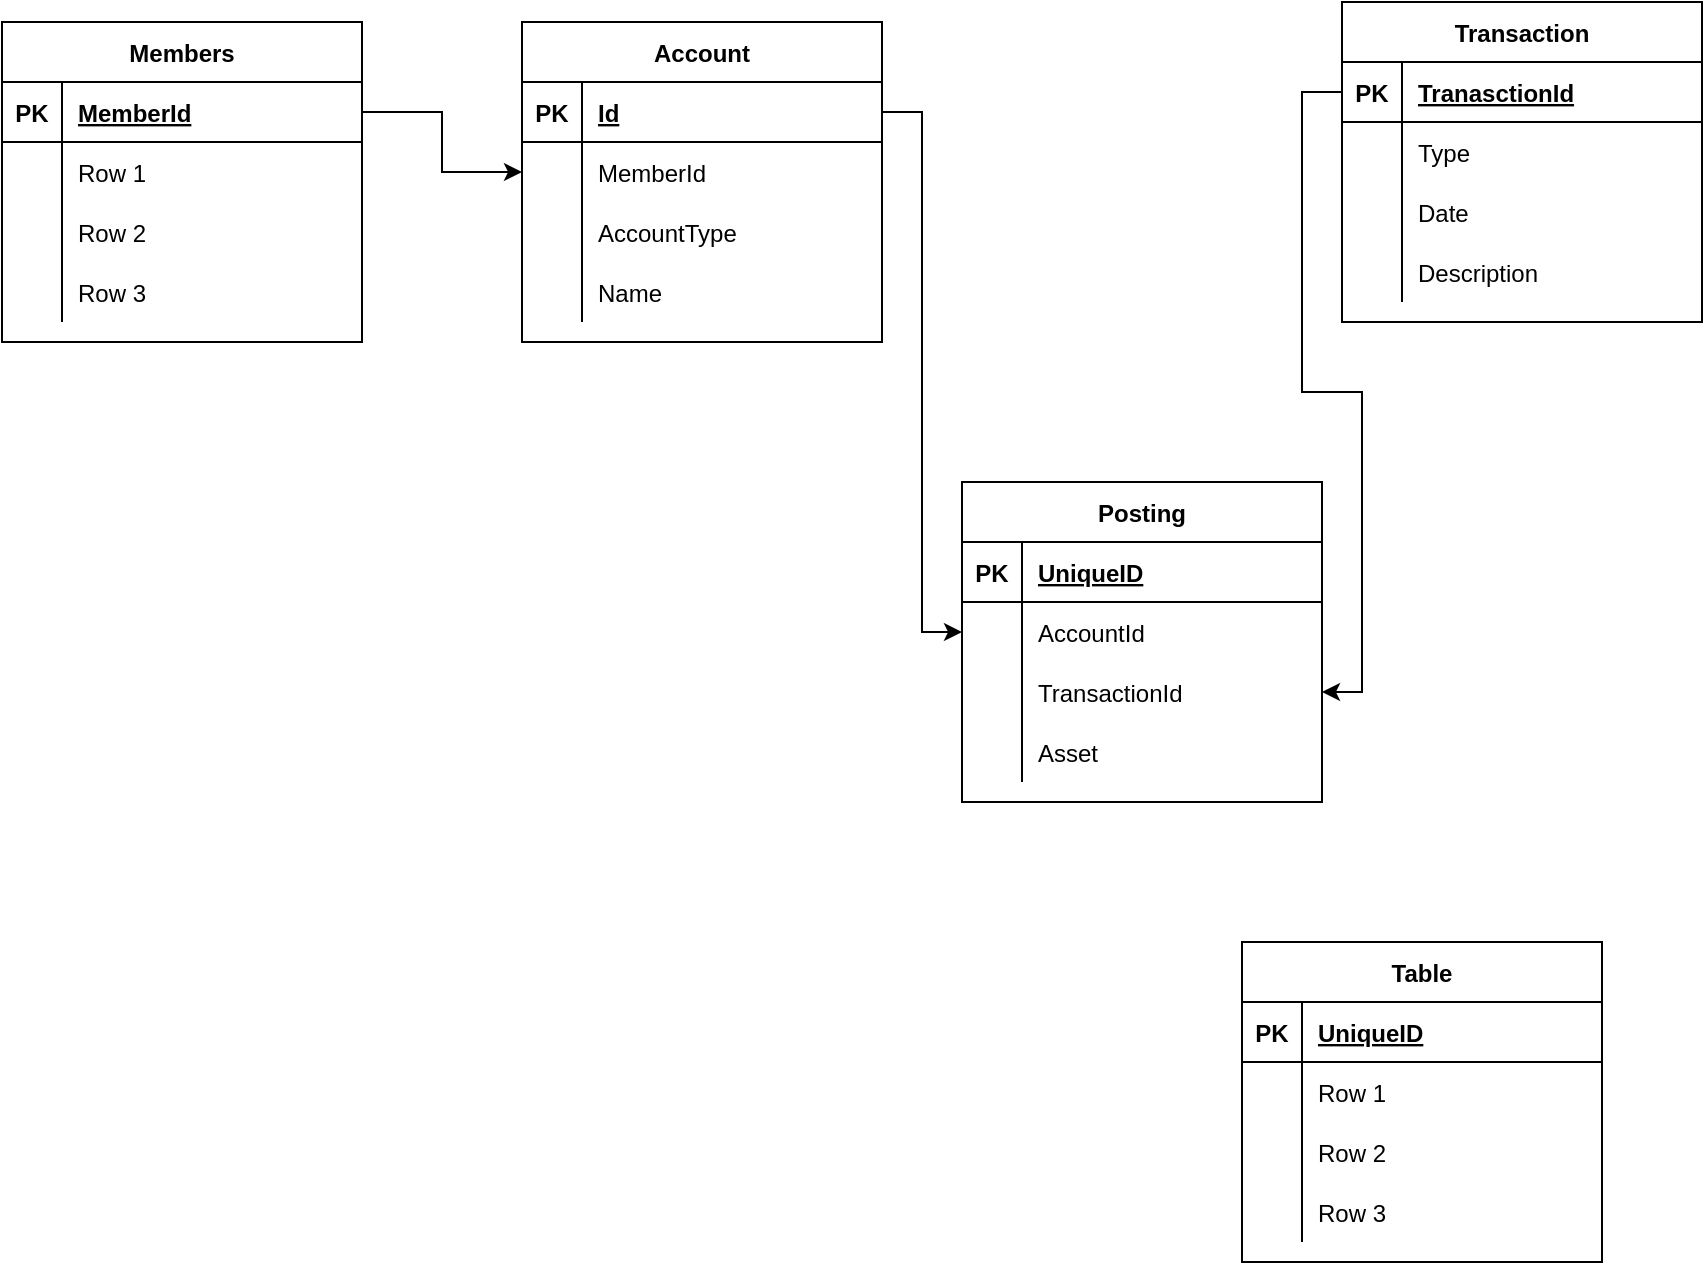 <mxfile version="14.1.1" type="github"><diagram id="Kn3TakfK09KR7DWqzvsR" name="Page-1"><mxGraphModel dx="2100" dy="1109" grid="1" gridSize="10" guides="1" tooltips="1" connect="1" arrows="1" fold="1" page="1" pageScale="1" pageWidth="850" pageHeight="1100" math="0" shadow="0"><root><mxCell id="0"/><mxCell id="1" parent="0"/><mxCell id="aBHBfwDKx4_2FihAk67w-37" value="Account" style="shape=table;startSize=30;container=1;collapsible=1;childLayout=tableLayout;fixedRows=1;rowLines=0;fontStyle=1;align=center;resizeLast=1;" parent="1" vertex="1"><mxGeometry x="230" y="90" width="180" height="160" as="geometry"/></mxCell><mxCell id="aBHBfwDKx4_2FihAk67w-38" value="" style="shape=partialRectangle;collapsible=0;dropTarget=0;pointerEvents=0;fillColor=none;top=0;left=0;bottom=1;right=0;points=[[0,0.5],[1,0.5]];portConstraint=eastwest;" parent="aBHBfwDKx4_2FihAk67w-37" vertex="1"><mxGeometry y="30" width="180" height="30" as="geometry"/></mxCell><mxCell id="aBHBfwDKx4_2FihAk67w-39" value="PK" style="shape=partialRectangle;connectable=0;fillColor=none;top=0;left=0;bottom=0;right=0;fontStyle=1;overflow=hidden;" parent="aBHBfwDKx4_2FihAk67w-38" vertex="1"><mxGeometry width="30" height="30" as="geometry"/></mxCell><mxCell id="aBHBfwDKx4_2FihAk67w-40" value="Id" style="shape=partialRectangle;connectable=0;fillColor=none;top=0;left=0;bottom=0;right=0;align=left;spacingLeft=6;fontStyle=5;overflow=hidden;" parent="aBHBfwDKx4_2FihAk67w-38" vertex="1"><mxGeometry x="30" width="150" height="30" as="geometry"/></mxCell><mxCell id="aBHBfwDKx4_2FihAk67w-41" value="" style="shape=partialRectangle;collapsible=0;dropTarget=0;pointerEvents=0;fillColor=none;top=0;left=0;bottom=0;right=0;points=[[0,0.5],[1,0.5]];portConstraint=eastwest;" parent="aBHBfwDKx4_2FihAk67w-37" vertex="1"><mxGeometry y="60" width="180" height="30" as="geometry"/></mxCell><mxCell id="aBHBfwDKx4_2FihAk67w-42" value="" style="shape=partialRectangle;connectable=0;fillColor=none;top=0;left=0;bottom=0;right=0;editable=1;overflow=hidden;" parent="aBHBfwDKx4_2FihAk67w-41" vertex="1"><mxGeometry width="30" height="30" as="geometry"/></mxCell><mxCell id="aBHBfwDKx4_2FihAk67w-43" value="MemberId" style="shape=partialRectangle;connectable=0;fillColor=none;top=0;left=0;bottom=0;right=0;align=left;spacingLeft=6;overflow=hidden;" parent="aBHBfwDKx4_2FihAk67w-41" vertex="1"><mxGeometry x="30" width="150" height="30" as="geometry"/></mxCell><mxCell id="aBHBfwDKx4_2FihAk67w-44" value="" style="shape=partialRectangle;collapsible=0;dropTarget=0;pointerEvents=0;fillColor=none;top=0;left=0;bottom=0;right=0;points=[[0,0.5],[1,0.5]];portConstraint=eastwest;" parent="aBHBfwDKx4_2FihAk67w-37" vertex="1"><mxGeometry y="90" width="180" height="30" as="geometry"/></mxCell><mxCell id="aBHBfwDKx4_2FihAk67w-45" value="" style="shape=partialRectangle;connectable=0;fillColor=none;top=0;left=0;bottom=0;right=0;editable=1;overflow=hidden;" parent="aBHBfwDKx4_2FihAk67w-44" vertex="1"><mxGeometry width="30" height="30" as="geometry"/></mxCell><mxCell id="aBHBfwDKx4_2FihAk67w-46" value="AccountType" style="shape=partialRectangle;connectable=0;fillColor=none;top=0;left=0;bottom=0;right=0;align=left;spacingLeft=6;overflow=hidden;" parent="aBHBfwDKx4_2FihAk67w-44" vertex="1"><mxGeometry x="30" width="150" height="30" as="geometry"/></mxCell><mxCell id="aBHBfwDKx4_2FihAk67w-47" value="" style="shape=partialRectangle;collapsible=0;dropTarget=0;pointerEvents=0;fillColor=none;top=0;left=0;bottom=0;right=0;points=[[0,0.5],[1,0.5]];portConstraint=eastwest;" parent="aBHBfwDKx4_2FihAk67w-37" vertex="1"><mxGeometry y="120" width="180" height="30" as="geometry"/></mxCell><mxCell id="aBHBfwDKx4_2FihAk67w-48" value="" style="shape=partialRectangle;connectable=0;fillColor=none;top=0;left=0;bottom=0;right=0;editable=1;overflow=hidden;" parent="aBHBfwDKx4_2FihAk67w-47" vertex="1"><mxGeometry width="30" height="30" as="geometry"/></mxCell><mxCell id="aBHBfwDKx4_2FihAk67w-49" value="Name" style="shape=partialRectangle;connectable=0;fillColor=none;top=0;left=0;bottom=0;right=0;align=left;spacingLeft=6;overflow=hidden;" parent="aBHBfwDKx4_2FihAk67w-47" vertex="1"><mxGeometry x="30" width="150" height="30" as="geometry"/></mxCell><mxCell id="aBHBfwDKx4_2FihAk67w-76" value="Transaction" style="shape=table;startSize=30;container=1;collapsible=1;childLayout=tableLayout;fixedRows=1;rowLines=0;fontStyle=1;align=center;resizeLast=1;" parent="1" vertex="1"><mxGeometry x="640" y="80" width="180" height="160" as="geometry"/></mxCell><mxCell id="aBHBfwDKx4_2FihAk67w-77" value="" style="shape=partialRectangle;collapsible=0;dropTarget=0;pointerEvents=0;fillColor=none;top=0;left=0;bottom=1;right=0;points=[[0,0.5],[1,0.5]];portConstraint=eastwest;" parent="aBHBfwDKx4_2FihAk67w-76" vertex="1"><mxGeometry y="30" width="180" height="30" as="geometry"/></mxCell><mxCell id="aBHBfwDKx4_2FihAk67w-78" value="PK" style="shape=partialRectangle;connectable=0;fillColor=none;top=0;left=0;bottom=0;right=0;fontStyle=1;overflow=hidden;" parent="aBHBfwDKx4_2FihAk67w-77" vertex="1"><mxGeometry width="30" height="30" as="geometry"/></mxCell><mxCell id="aBHBfwDKx4_2FihAk67w-79" value="TranasctionId" style="shape=partialRectangle;connectable=0;fillColor=none;top=0;left=0;bottom=0;right=0;align=left;spacingLeft=6;fontStyle=5;overflow=hidden;" parent="aBHBfwDKx4_2FihAk67w-77" vertex="1"><mxGeometry x="30" width="150" height="30" as="geometry"/></mxCell><mxCell id="aBHBfwDKx4_2FihAk67w-80" value="" style="shape=partialRectangle;collapsible=0;dropTarget=0;pointerEvents=0;fillColor=none;top=0;left=0;bottom=0;right=0;points=[[0,0.5],[1,0.5]];portConstraint=eastwest;" parent="aBHBfwDKx4_2FihAk67w-76" vertex="1"><mxGeometry y="60" width="180" height="30" as="geometry"/></mxCell><mxCell id="aBHBfwDKx4_2FihAk67w-81" value="" style="shape=partialRectangle;connectable=0;fillColor=none;top=0;left=0;bottom=0;right=0;editable=1;overflow=hidden;" parent="aBHBfwDKx4_2FihAk67w-80" vertex="1"><mxGeometry width="30" height="30" as="geometry"/></mxCell><mxCell id="aBHBfwDKx4_2FihAk67w-82" value="Type" style="shape=partialRectangle;connectable=0;fillColor=none;top=0;left=0;bottom=0;right=0;align=left;spacingLeft=6;overflow=hidden;" parent="aBHBfwDKx4_2FihAk67w-80" vertex="1"><mxGeometry x="30" width="150" height="30" as="geometry"/></mxCell><mxCell id="aBHBfwDKx4_2FihAk67w-83" value="" style="shape=partialRectangle;collapsible=0;dropTarget=0;pointerEvents=0;fillColor=none;top=0;left=0;bottom=0;right=0;points=[[0,0.5],[1,0.5]];portConstraint=eastwest;" parent="aBHBfwDKx4_2FihAk67w-76" vertex="1"><mxGeometry y="90" width="180" height="30" as="geometry"/></mxCell><mxCell id="aBHBfwDKx4_2FihAk67w-84" value="" style="shape=partialRectangle;connectable=0;fillColor=none;top=0;left=0;bottom=0;right=0;editable=1;overflow=hidden;" parent="aBHBfwDKx4_2FihAk67w-83" vertex="1"><mxGeometry width="30" height="30" as="geometry"/></mxCell><mxCell id="aBHBfwDKx4_2FihAk67w-85" value="Date" style="shape=partialRectangle;connectable=0;fillColor=none;top=0;left=0;bottom=0;right=0;align=left;spacingLeft=6;overflow=hidden;" parent="aBHBfwDKx4_2FihAk67w-83" vertex="1"><mxGeometry x="30" width="150" height="30" as="geometry"/></mxCell><mxCell id="aBHBfwDKx4_2FihAk67w-86" value="" style="shape=partialRectangle;collapsible=0;dropTarget=0;pointerEvents=0;fillColor=none;top=0;left=0;bottom=0;right=0;points=[[0,0.5],[1,0.5]];portConstraint=eastwest;" parent="aBHBfwDKx4_2FihAk67w-76" vertex="1"><mxGeometry y="120" width="180" height="30" as="geometry"/></mxCell><mxCell id="aBHBfwDKx4_2FihAk67w-87" value="" style="shape=partialRectangle;connectable=0;fillColor=none;top=0;left=0;bottom=0;right=0;editable=1;overflow=hidden;" parent="aBHBfwDKx4_2FihAk67w-86" vertex="1"><mxGeometry width="30" height="30" as="geometry"/></mxCell><mxCell id="aBHBfwDKx4_2FihAk67w-88" value="Description" style="shape=partialRectangle;connectable=0;fillColor=none;top=0;left=0;bottom=0;right=0;align=left;spacingLeft=6;overflow=hidden;" parent="aBHBfwDKx4_2FihAk67w-86" vertex="1"><mxGeometry x="30" width="150" height="30" as="geometry"/></mxCell><mxCell id="aBHBfwDKx4_2FihAk67w-89" value="Posting" style="shape=table;startSize=30;container=1;collapsible=1;childLayout=tableLayout;fixedRows=1;rowLines=0;fontStyle=1;align=center;resizeLast=1;" parent="1" vertex="1"><mxGeometry x="450" y="320" width="180" height="160" as="geometry"/></mxCell><mxCell id="aBHBfwDKx4_2FihAk67w-90" value="" style="shape=partialRectangle;collapsible=0;dropTarget=0;pointerEvents=0;fillColor=none;top=0;left=0;bottom=1;right=0;points=[[0,0.5],[1,0.5]];portConstraint=eastwest;" parent="aBHBfwDKx4_2FihAk67w-89" vertex="1"><mxGeometry y="30" width="180" height="30" as="geometry"/></mxCell><mxCell id="aBHBfwDKx4_2FihAk67w-91" value="PK" style="shape=partialRectangle;connectable=0;fillColor=none;top=0;left=0;bottom=0;right=0;fontStyle=1;overflow=hidden;" parent="aBHBfwDKx4_2FihAk67w-90" vertex="1"><mxGeometry width="30" height="30" as="geometry"/></mxCell><mxCell id="aBHBfwDKx4_2FihAk67w-92" value="UniqueID" style="shape=partialRectangle;connectable=0;fillColor=none;top=0;left=0;bottom=0;right=0;align=left;spacingLeft=6;fontStyle=5;overflow=hidden;" parent="aBHBfwDKx4_2FihAk67w-90" vertex="1"><mxGeometry x="30" width="150" height="30" as="geometry"/></mxCell><mxCell id="aBHBfwDKx4_2FihAk67w-93" value="" style="shape=partialRectangle;collapsible=0;dropTarget=0;pointerEvents=0;fillColor=none;top=0;left=0;bottom=0;right=0;points=[[0,0.5],[1,0.5]];portConstraint=eastwest;" parent="aBHBfwDKx4_2FihAk67w-89" vertex="1"><mxGeometry y="60" width="180" height="30" as="geometry"/></mxCell><mxCell id="aBHBfwDKx4_2FihAk67w-94" value="" style="shape=partialRectangle;connectable=0;fillColor=none;top=0;left=0;bottom=0;right=0;editable=1;overflow=hidden;" parent="aBHBfwDKx4_2FihAk67w-93" vertex="1"><mxGeometry width="30" height="30" as="geometry"/></mxCell><mxCell id="aBHBfwDKx4_2FihAk67w-95" value="AccountId" style="shape=partialRectangle;connectable=0;fillColor=none;top=0;left=0;bottom=0;right=0;align=left;spacingLeft=6;overflow=hidden;" parent="aBHBfwDKx4_2FihAk67w-93" vertex="1"><mxGeometry x="30" width="150" height="30" as="geometry"/></mxCell><mxCell id="aBHBfwDKx4_2FihAk67w-96" value="" style="shape=partialRectangle;collapsible=0;dropTarget=0;pointerEvents=0;fillColor=none;top=0;left=0;bottom=0;right=0;points=[[0,0.5],[1,0.5]];portConstraint=eastwest;" parent="aBHBfwDKx4_2FihAk67w-89" vertex="1"><mxGeometry y="90" width="180" height="30" as="geometry"/></mxCell><mxCell id="aBHBfwDKx4_2FihAk67w-97" value="" style="shape=partialRectangle;connectable=0;fillColor=none;top=0;left=0;bottom=0;right=0;editable=1;overflow=hidden;" parent="aBHBfwDKx4_2FihAk67w-96" vertex="1"><mxGeometry width="30" height="30" as="geometry"/></mxCell><mxCell id="aBHBfwDKx4_2FihAk67w-98" value="TransactionId" style="shape=partialRectangle;connectable=0;fillColor=none;top=0;left=0;bottom=0;right=0;align=left;spacingLeft=6;overflow=hidden;" parent="aBHBfwDKx4_2FihAk67w-96" vertex="1"><mxGeometry x="30" width="150" height="30" as="geometry"/></mxCell><mxCell id="aBHBfwDKx4_2FihAk67w-99" value="" style="shape=partialRectangle;collapsible=0;dropTarget=0;pointerEvents=0;fillColor=none;top=0;left=0;bottom=0;right=0;points=[[0,0.5],[1,0.5]];portConstraint=eastwest;" parent="aBHBfwDKx4_2FihAk67w-89" vertex="1"><mxGeometry y="120" width="180" height="30" as="geometry"/></mxCell><mxCell id="aBHBfwDKx4_2FihAk67w-100" value="" style="shape=partialRectangle;connectable=0;fillColor=none;top=0;left=0;bottom=0;right=0;editable=1;overflow=hidden;" parent="aBHBfwDKx4_2FihAk67w-99" vertex="1"><mxGeometry width="30" height="30" as="geometry"/></mxCell><mxCell id="aBHBfwDKx4_2FihAk67w-101" value="Asset" style="shape=partialRectangle;connectable=0;fillColor=none;top=0;left=0;bottom=0;right=0;align=left;spacingLeft=6;overflow=hidden;" parent="aBHBfwDKx4_2FihAk67w-99" vertex="1"><mxGeometry x="30" width="150" height="30" as="geometry"/></mxCell><mxCell id="aBHBfwDKx4_2FihAk67w-102" value="Table" style="shape=table;startSize=30;container=1;collapsible=1;childLayout=tableLayout;fixedRows=1;rowLines=0;fontStyle=1;align=center;resizeLast=1;" parent="1" vertex="1"><mxGeometry x="590" y="550" width="180" height="160" as="geometry"/></mxCell><mxCell id="aBHBfwDKx4_2FihAk67w-103" value="" style="shape=partialRectangle;collapsible=0;dropTarget=0;pointerEvents=0;fillColor=none;top=0;left=0;bottom=1;right=0;points=[[0,0.5],[1,0.5]];portConstraint=eastwest;" parent="aBHBfwDKx4_2FihAk67w-102" vertex="1"><mxGeometry y="30" width="180" height="30" as="geometry"/></mxCell><mxCell id="aBHBfwDKx4_2FihAk67w-104" value="PK" style="shape=partialRectangle;connectable=0;fillColor=none;top=0;left=0;bottom=0;right=0;fontStyle=1;overflow=hidden;" parent="aBHBfwDKx4_2FihAk67w-103" vertex="1"><mxGeometry width="30" height="30" as="geometry"/></mxCell><mxCell id="aBHBfwDKx4_2FihAk67w-105" value="UniqueID" style="shape=partialRectangle;connectable=0;fillColor=none;top=0;left=0;bottom=0;right=0;align=left;spacingLeft=6;fontStyle=5;overflow=hidden;" parent="aBHBfwDKx4_2FihAk67w-103" vertex="1"><mxGeometry x="30" width="150" height="30" as="geometry"/></mxCell><mxCell id="aBHBfwDKx4_2FihAk67w-106" value="" style="shape=partialRectangle;collapsible=0;dropTarget=0;pointerEvents=0;fillColor=none;top=0;left=0;bottom=0;right=0;points=[[0,0.5],[1,0.5]];portConstraint=eastwest;" parent="aBHBfwDKx4_2FihAk67w-102" vertex="1"><mxGeometry y="60" width="180" height="30" as="geometry"/></mxCell><mxCell id="aBHBfwDKx4_2FihAk67w-107" value="" style="shape=partialRectangle;connectable=0;fillColor=none;top=0;left=0;bottom=0;right=0;editable=1;overflow=hidden;" parent="aBHBfwDKx4_2FihAk67w-106" vertex="1"><mxGeometry width="30" height="30" as="geometry"/></mxCell><mxCell id="aBHBfwDKx4_2FihAk67w-108" value="Row 1" style="shape=partialRectangle;connectable=0;fillColor=none;top=0;left=0;bottom=0;right=0;align=left;spacingLeft=6;overflow=hidden;" parent="aBHBfwDKx4_2FihAk67w-106" vertex="1"><mxGeometry x="30" width="150" height="30" as="geometry"/></mxCell><mxCell id="aBHBfwDKx4_2FihAk67w-109" value="" style="shape=partialRectangle;collapsible=0;dropTarget=0;pointerEvents=0;fillColor=none;top=0;left=0;bottom=0;right=0;points=[[0,0.5],[1,0.5]];portConstraint=eastwest;" parent="aBHBfwDKx4_2FihAk67w-102" vertex="1"><mxGeometry y="90" width="180" height="30" as="geometry"/></mxCell><mxCell id="aBHBfwDKx4_2FihAk67w-110" value="" style="shape=partialRectangle;connectable=0;fillColor=none;top=0;left=0;bottom=0;right=0;editable=1;overflow=hidden;" parent="aBHBfwDKx4_2FihAk67w-109" vertex="1"><mxGeometry width="30" height="30" as="geometry"/></mxCell><mxCell id="aBHBfwDKx4_2FihAk67w-111" value="Row 2" style="shape=partialRectangle;connectable=0;fillColor=none;top=0;left=0;bottom=0;right=0;align=left;spacingLeft=6;overflow=hidden;" parent="aBHBfwDKx4_2FihAk67w-109" vertex="1"><mxGeometry x="30" width="150" height="30" as="geometry"/></mxCell><mxCell id="aBHBfwDKx4_2FihAk67w-112" value="" style="shape=partialRectangle;collapsible=0;dropTarget=0;pointerEvents=0;fillColor=none;top=0;left=0;bottom=0;right=0;points=[[0,0.5],[1,0.5]];portConstraint=eastwest;" parent="aBHBfwDKx4_2FihAk67w-102" vertex="1"><mxGeometry y="120" width="180" height="30" as="geometry"/></mxCell><mxCell id="aBHBfwDKx4_2FihAk67w-113" value="" style="shape=partialRectangle;connectable=0;fillColor=none;top=0;left=0;bottom=0;right=0;editable=1;overflow=hidden;" parent="aBHBfwDKx4_2FihAk67w-112" vertex="1"><mxGeometry width="30" height="30" as="geometry"/></mxCell><mxCell id="aBHBfwDKx4_2FihAk67w-114" value="Row 3" style="shape=partialRectangle;connectable=0;fillColor=none;top=0;left=0;bottom=0;right=0;align=left;spacingLeft=6;overflow=hidden;" parent="aBHBfwDKx4_2FihAk67w-112" vertex="1"><mxGeometry x="30" width="150" height="30" as="geometry"/></mxCell><mxCell id="aBHBfwDKx4_2FihAk67w-115" value="Members" style="shape=table;startSize=30;container=1;collapsible=1;childLayout=tableLayout;fixedRows=1;rowLines=0;fontStyle=1;align=center;resizeLast=1;" parent="1" vertex="1"><mxGeometry x="-30" y="90" width="180" height="160" as="geometry"/></mxCell><mxCell id="aBHBfwDKx4_2FihAk67w-116" value="" style="shape=partialRectangle;collapsible=0;dropTarget=0;pointerEvents=0;fillColor=none;top=0;left=0;bottom=1;right=0;points=[[0,0.5],[1,0.5]];portConstraint=eastwest;" parent="aBHBfwDKx4_2FihAk67w-115" vertex="1"><mxGeometry y="30" width="180" height="30" as="geometry"/></mxCell><mxCell id="aBHBfwDKx4_2FihAk67w-117" value="PK" style="shape=partialRectangle;connectable=0;fillColor=none;top=0;left=0;bottom=0;right=0;fontStyle=1;overflow=hidden;" parent="aBHBfwDKx4_2FihAk67w-116" vertex="1"><mxGeometry width="30" height="30" as="geometry"/></mxCell><mxCell id="aBHBfwDKx4_2FihAk67w-118" value="MemberId" style="shape=partialRectangle;connectable=0;fillColor=none;top=0;left=0;bottom=0;right=0;align=left;spacingLeft=6;fontStyle=5;overflow=hidden;" parent="aBHBfwDKx4_2FihAk67w-116" vertex="1"><mxGeometry x="30" width="150" height="30" as="geometry"/></mxCell><mxCell id="aBHBfwDKx4_2FihAk67w-119" value="" style="shape=partialRectangle;collapsible=0;dropTarget=0;pointerEvents=0;fillColor=none;top=0;left=0;bottom=0;right=0;points=[[0,0.5],[1,0.5]];portConstraint=eastwest;" parent="aBHBfwDKx4_2FihAk67w-115" vertex="1"><mxGeometry y="60" width="180" height="30" as="geometry"/></mxCell><mxCell id="aBHBfwDKx4_2FihAk67w-120" value="" style="shape=partialRectangle;connectable=0;fillColor=none;top=0;left=0;bottom=0;right=0;editable=1;overflow=hidden;" parent="aBHBfwDKx4_2FihAk67w-119" vertex="1"><mxGeometry width="30" height="30" as="geometry"/></mxCell><mxCell id="aBHBfwDKx4_2FihAk67w-121" value="Row 1" style="shape=partialRectangle;connectable=0;fillColor=none;top=0;left=0;bottom=0;right=0;align=left;spacingLeft=6;overflow=hidden;" parent="aBHBfwDKx4_2FihAk67w-119" vertex="1"><mxGeometry x="30" width="150" height="30" as="geometry"/></mxCell><mxCell id="aBHBfwDKx4_2FihAk67w-122" value="" style="shape=partialRectangle;collapsible=0;dropTarget=0;pointerEvents=0;fillColor=none;top=0;left=0;bottom=0;right=0;points=[[0,0.5],[1,0.5]];portConstraint=eastwest;" parent="aBHBfwDKx4_2FihAk67w-115" vertex="1"><mxGeometry y="90" width="180" height="30" as="geometry"/></mxCell><mxCell id="aBHBfwDKx4_2FihAk67w-123" value="" style="shape=partialRectangle;connectable=0;fillColor=none;top=0;left=0;bottom=0;right=0;editable=1;overflow=hidden;" parent="aBHBfwDKx4_2FihAk67w-122" vertex="1"><mxGeometry width="30" height="30" as="geometry"/></mxCell><mxCell id="aBHBfwDKx4_2FihAk67w-124" value="Row 2" style="shape=partialRectangle;connectable=0;fillColor=none;top=0;left=0;bottom=0;right=0;align=left;spacingLeft=6;overflow=hidden;" parent="aBHBfwDKx4_2FihAk67w-122" vertex="1"><mxGeometry x="30" width="150" height="30" as="geometry"/></mxCell><mxCell id="aBHBfwDKx4_2FihAk67w-125" value="" style="shape=partialRectangle;collapsible=0;dropTarget=0;pointerEvents=0;fillColor=none;top=0;left=0;bottom=0;right=0;points=[[0,0.5],[1,0.5]];portConstraint=eastwest;" parent="aBHBfwDKx4_2FihAk67w-115" vertex="1"><mxGeometry y="120" width="180" height="30" as="geometry"/></mxCell><mxCell id="aBHBfwDKx4_2FihAk67w-126" value="" style="shape=partialRectangle;connectable=0;fillColor=none;top=0;left=0;bottom=0;right=0;editable=1;overflow=hidden;" parent="aBHBfwDKx4_2FihAk67w-125" vertex="1"><mxGeometry width="30" height="30" as="geometry"/></mxCell><mxCell id="aBHBfwDKx4_2FihAk67w-127" value="Row 3" style="shape=partialRectangle;connectable=0;fillColor=none;top=0;left=0;bottom=0;right=0;align=left;spacingLeft=6;overflow=hidden;" parent="aBHBfwDKx4_2FihAk67w-125" vertex="1"><mxGeometry x="30" width="150" height="30" as="geometry"/></mxCell><mxCell id="aBHBfwDKx4_2FihAk67w-128" style="edgeStyle=orthogonalEdgeStyle;rounded=0;orthogonalLoop=1;jettySize=auto;html=1;entryX=0;entryY=0.5;entryDx=0;entryDy=0;" parent="1" source="aBHBfwDKx4_2FihAk67w-38" target="aBHBfwDKx4_2FihAk67w-93" edge="1"><mxGeometry relative="1" as="geometry"/></mxCell><mxCell id="aBHBfwDKx4_2FihAk67w-129" style="edgeStyle=orthogonalEdgeStyle;rounded=0;orthogonalLoop=1;jettySize=auto;html=1;entryX=1;entryY=0.5;entryDx=0;entryDy=0;" parent="1" source="aBHBfwDKx4_2FihAk67w-77" target="aBHBfwDKx4_2FihAk67w-96" edge="1"><mxGeometry relative="1" as="geometry"/></mxCell><mxCell id="aBHBfwDKx4_2FihAk67w-130" style="edgeStyle=orthogonalEdgeStyle;rounded=0;orthogonalLoop=1;jettySize=auto;html=1;entryX=0;entryY=0.5;entryDx=0;entryDy=0;" parent="1" source="aBHBfwDKx4_2FihAk67w-116" target="aBHBfwDKx4_2FihAk67w-41" edge="1"><mxGeometry relative="1" as="geometry"/></mxCell></root></mxGraphModel></diagram></mxfile>
